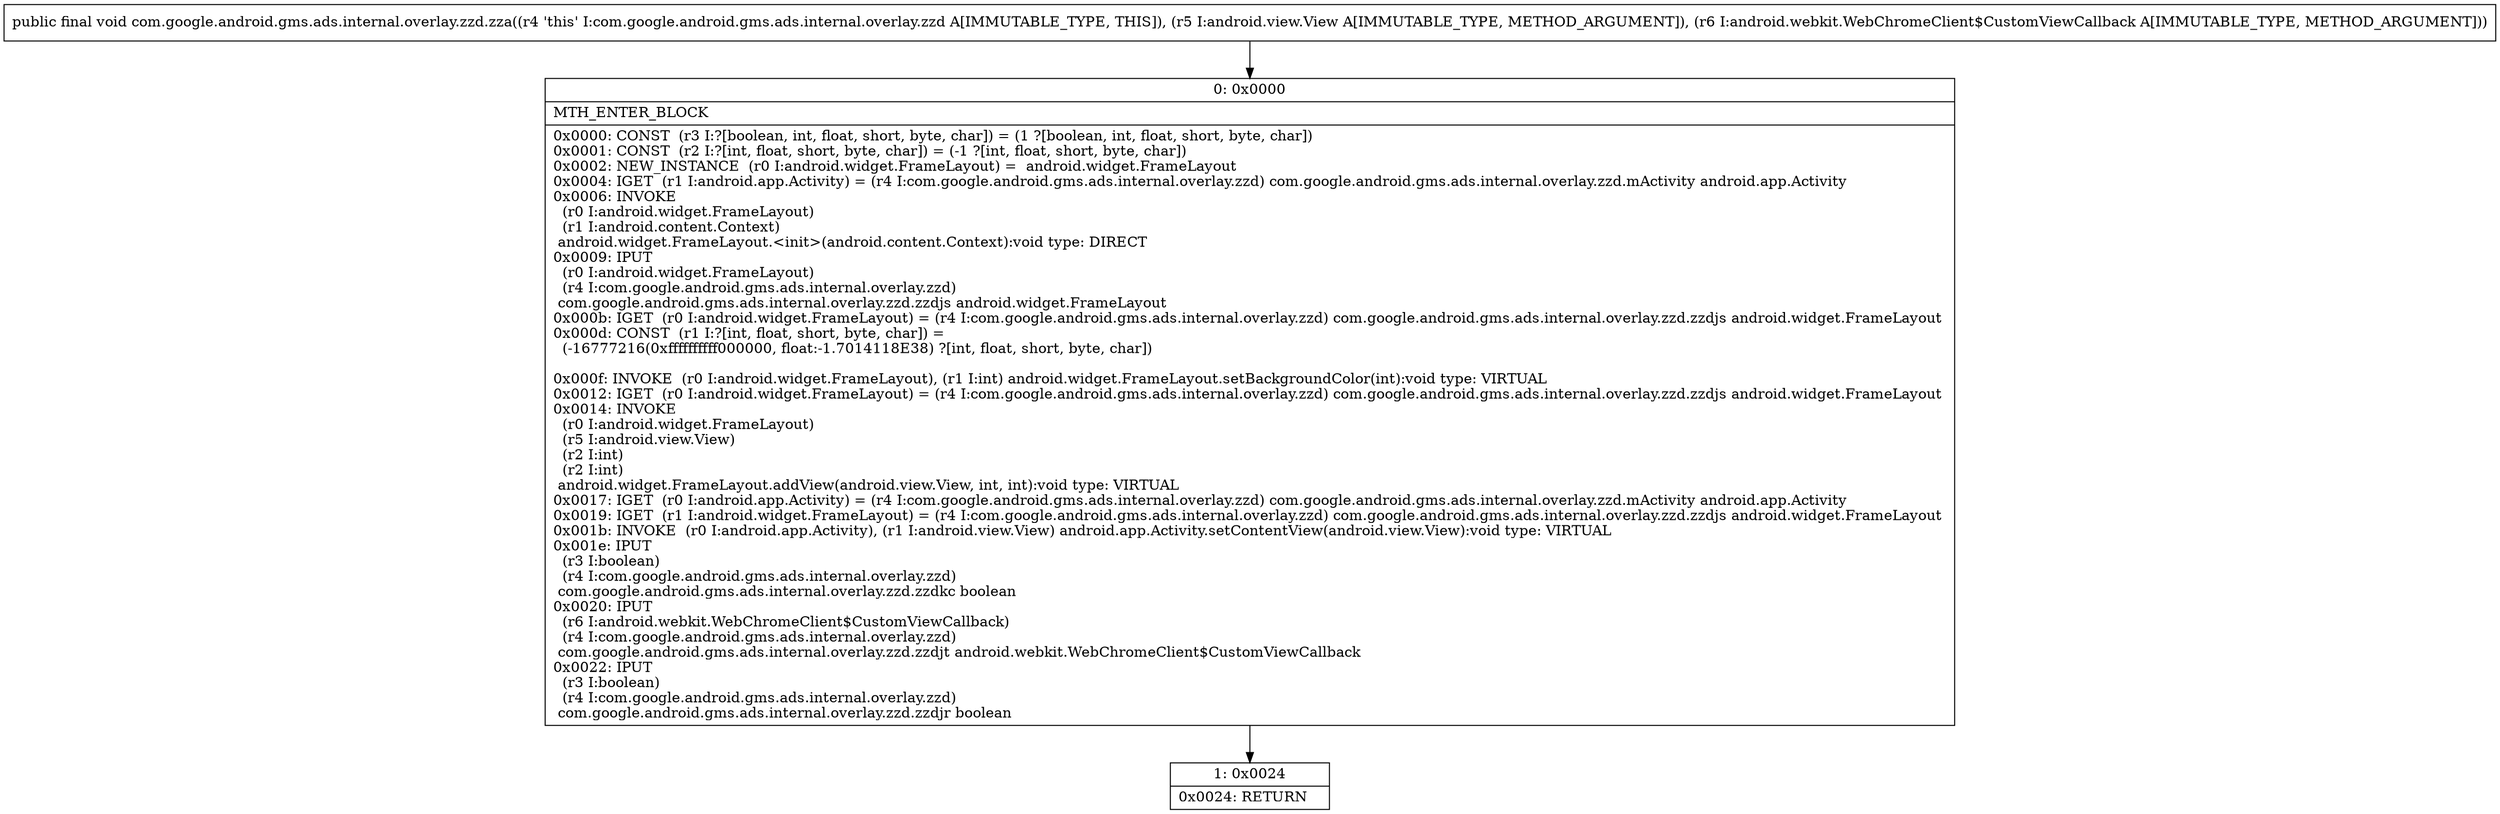 digraph "CFG forcom.google.android.gms.ads.internal.overlay.zzd.zza(Landroid\/view\/View;Landroid\/webkit\/WebChromeClient$CustomViewCallback;)V" {
Node_0 [shape=record,label="{0\:\ 0x0000|MTH_ENTER_BLOCK\l|0x0000: CONST  (r3 I:?[boolean, int, float, short, byte, char]) = (1 ?[boolean, int, float, short, byte, char]) \l0x0001: CONST  (r2 I:?[int, float, short, byte, char]) = (\-1 ?[int, float, short, byte, char]) \l0x0002: NEW_INSTANCE  (r0 I:android.widget.FrameLayout) =  android.widget.FrameLayout \l0x0004: IGET  (r1 I:android.app.Activity) = (r4 I:com.google.android.gms.ads.internal.overlay.zzd) com.google.android.gms.ads.internal.overlay.zzd.mActivity android.app.Activity \l0x0006: INVOKE  \l  (r0 I:android.widget.FrameLayout)\l  (r1 I:android.content.Context)\l android.widget.FrameLayout.\<init\>(android.content.Context):void type: DIRECT \l0x0009: IPUT  \l  (r0 I:android.widget.FrameLayout)\l  (r4 I:com.google.android.gms.ads.internal.overlay.zzd)\l com.google.android.gms.ads.internal.overlay.zzd.zzdjs android.widget.FrameLayout \l0x000b: IGET  (r0 I:android.widget.FrameLayout) = (r4 I:com.google.android.gms.ads.internal.overlay.zzd) com.google.android.gms.ads.internal.overlay.zzd.zzdjs android.widget.FrameLayout \l0x000d: CONST  (r1 I:?[int, float, short, byte, char]) = \l  (\-16777216(0xffffffffff000000, float:\-1.7014118E38) ?[int, float, short, byte, char])\l \l0x000f: INVOKE  (r0 I:android.widget.FrameLayout), (r1 I:int) android.widget.FrameLayout.setBackgroundColor(int):void type: VIRTUAL \l0x0012: IGET  (r0 I:android.widget.FrameLayout) = (r4 I:com.google.android.gms.ads.internal.overlay.zzd) com.google.android.gms.ads.internal.overlay.zzd.zzdjs android.widget.FrameLayout \l0x0014: INVOKE  \l  (r0 I:android.widget.FrameLayout)\l  (r5 I:android.view.View)\l  (r2 I:int)\l  (r2 I:int)\l android.widget.FrameLayout.addView(android.view.View, int, int):void type: VIRTUAL \l0x0017: IGET  (r0 I:android.app.Activity) = (r4 I:com.google.android.gms.ads.internal.overlay.zzd) com.google.android.gms.ads.internal.overlay.zzd.mActivity android.app.Activity \l0x0019: IGET  (r1 I:android.widget.FrameLayout) = (r4 I:com.google.android.gms.ads.internal.overlay.zzd) com.google.android.gms.ads.internal.overlay.zzd.zzdjs android.widget.FrameLayout \l0x001b: INVOKE  (r0 I:android.app.Activity), (r1 I:android.view.View) android.app.Activity.setContentView(android.view.View):void type: VIRTUAL \l0x001e: IPUT  \l  (r3 I:boolean)\l  (r4 I:com.google.android.gms.ads.internal.overlay.zzd)\l com.google.android.gms.ads.internal.overlay.zzd.zzdkc boolean \l0x0020: IPUT  \l  (r6 I:android.webkit.WebChromeClient$CustomViewCallback)\l  (r4 I:com.google.android.gms.ads.internal.overlay.zzd)\l com.google.android.gms.ads.internal.overlay.zzd.zzdjt android.webkit.WebChromeClient$CustomViewCallback \l0x0022: IPUT  \l  (r3 I:boolean)\l  (r4 I:com.google.android.gms.ads.internal.overlay.zzd)\l com.google.android.gms.ads.internal.overlay.zzd.zzdjr boolean \l}"];
Node_1 [shape=record,label="{1\:\ 0x0024|0x0024: RETURN   \l}"];
MethodNode[shape=record,label="{public final void com.google.android.gms.ads.internal.overlay.zzd.zza((r4 'this' I:com.google.android.gms.ads.internal.overlay.zzd A[IMMUTABLE_TYPE, THIS]), (r5 I:android.view.View A[IMMUTABLE_TYPE, METHOD_ARGUMENT]), (r6 I:android.webkit.WebChromeClient$CustomViewCallback A[IMMUTABLE_TYPE, METHOD_ARGUMENT])) }"];
MethodNode -> Node_0;
Node_0 -> Node_1;
}

